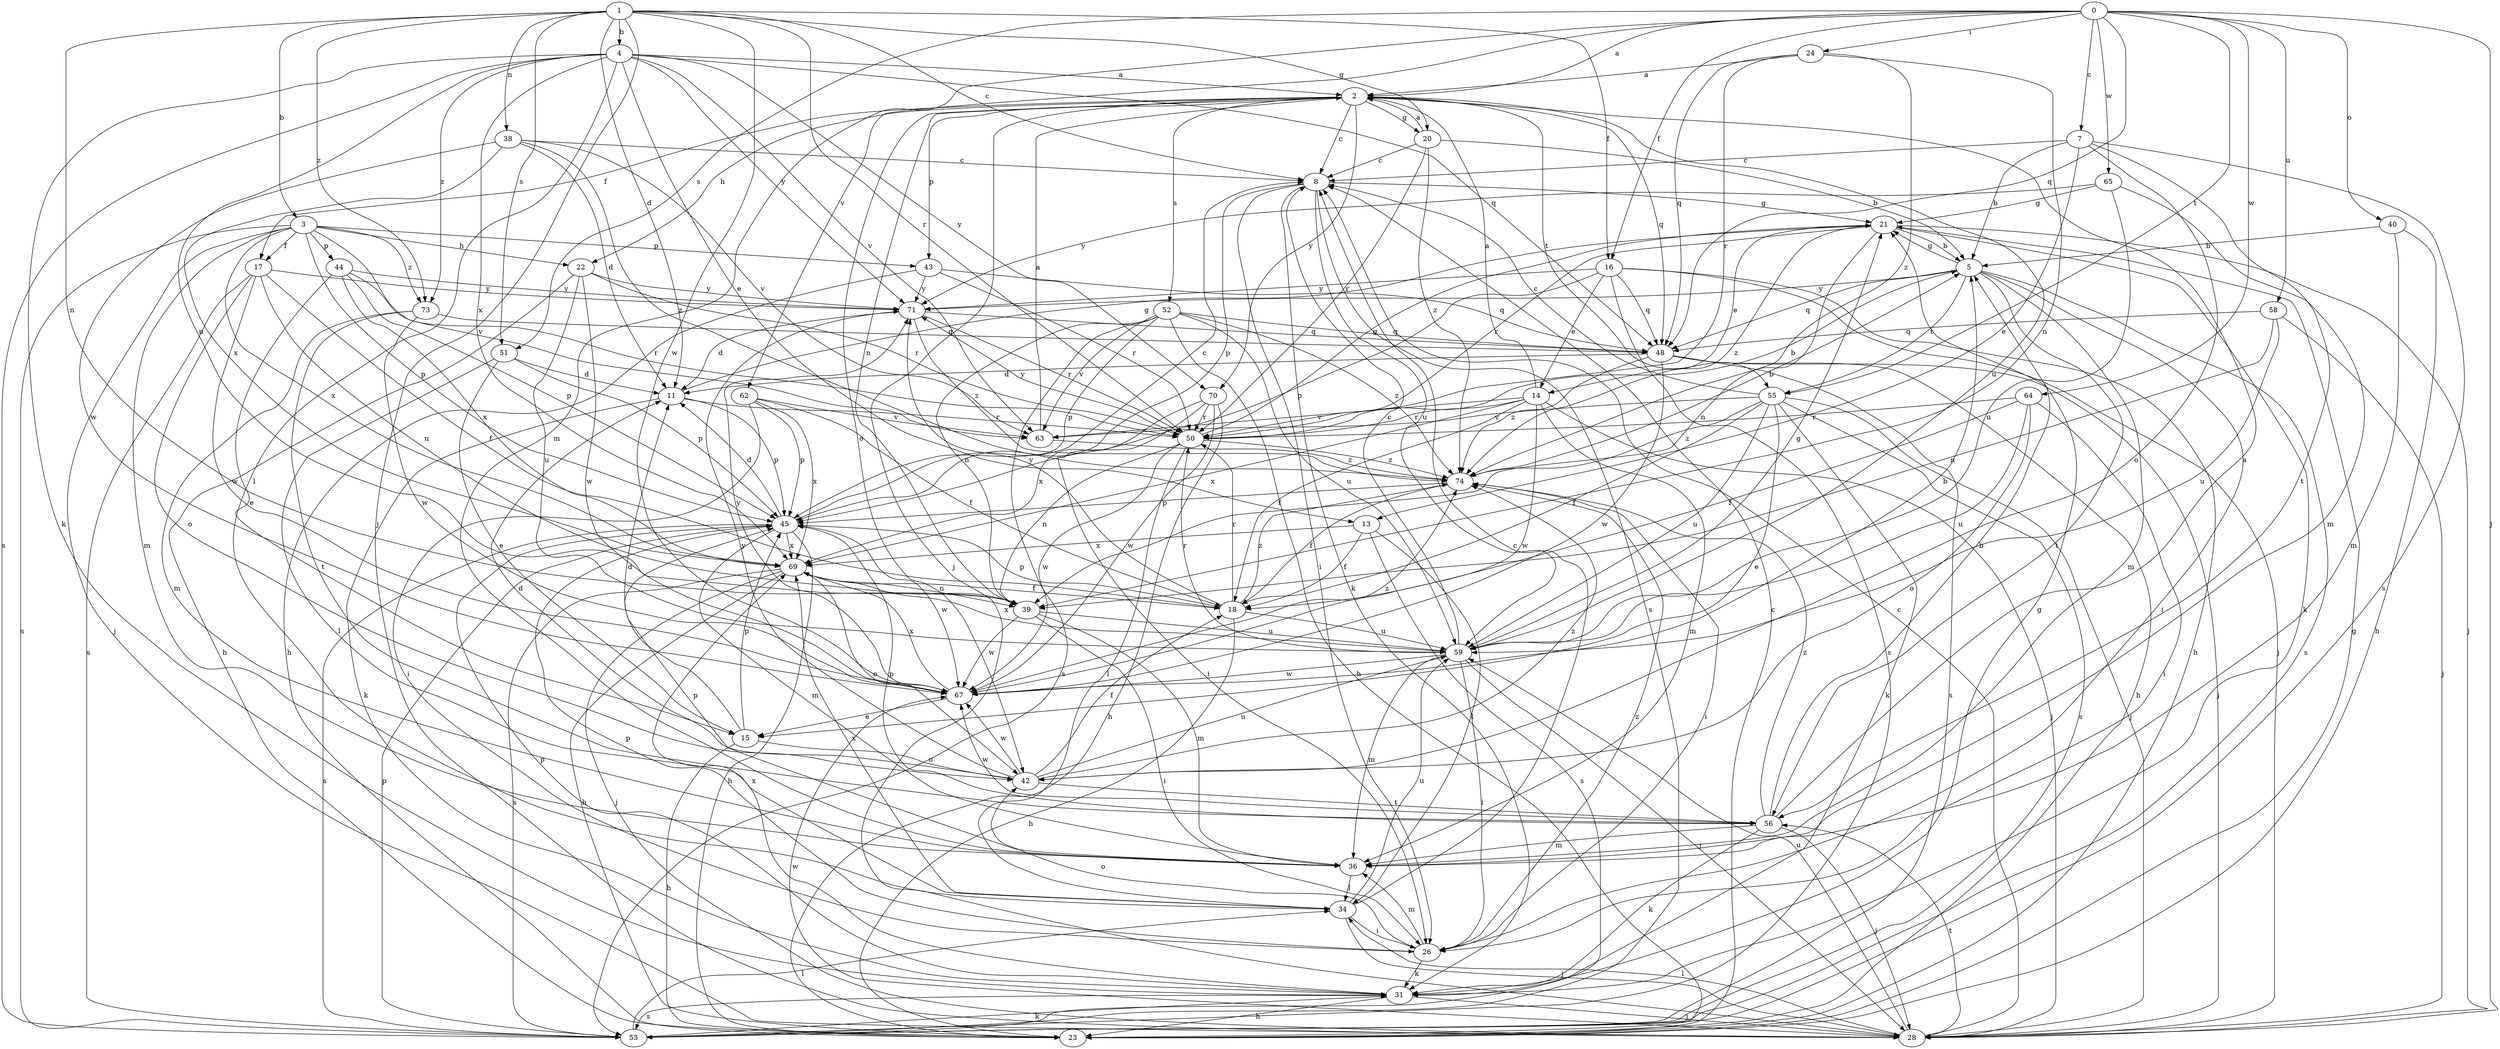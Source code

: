strict digraph  {
0;
1;
2;
3;
4;
5;
7;
8;
11;
13;
14;
15;
16;
17;
18;
20;
21;
22;
23;
24;
26;
28;
31;
34;
36;
38;
39;
40;
42;
43;
44;
45;
48;
50;
51;
52;
53;
55;
56;
58;
59;
62;
63;
64;
65;
67;
69;
70;
71;
73;
74;
0 -> 2  [label=a];
0 -> 7  [label=c];
0 -> 16  [label=f];
0 -> 24  [label=i];
0 -> 28  [label=j];
0 -> 36  [label=m];
0 -> 40  [label=o];
0 -> 48  [label=q];
0 -> 51  [label=s];
0 -> 55  [label=t];
0 -> 58  [label=u];
0 -> 62  [label=v];
0 -> 64  [label=w];
0 -> 65  [label=w];
1 -> 3  [label=b];
1 -> 4  [label=b];
1 -> 8  [label=c];
1 -> 11  [label=d];
1 -> 16  [label=f];
1 -> 20  [label=g];
1 -> 28  [label=j];
1 -> 38  [label=n];
1 -> 39  [label=n];
1 -> 50  [label=r];
1 -> 51  [label=s];
1 -> 67  [label=w];
1 -> 73  [label=z];
2 -> 8  [label=c];
2 -> 17  [label=f];
2 -> 20  [label=g];
2 -> 22  [label=h];
2 -> 28  [label=j];
2 -> 39  [label=n];
2 -> 42  [label=o];
2 -> 43  [label=p];
2 -> 48  [label=q];
2 -> 52  [label=s];
2 -> 55  [label=t];
2 -> 59  [label=u];
2 -> 70  [label=y];
3 -> 17  [label=f];
3 -> 22  [label=h];
3 -> 28  [label=j];
3 -> 36  [label=m];
3 -> 43  [label=p];
3 -> 44  [label=p];
3 -> 45  [label=p];
3 -> 53  [label=s];
3 -> 63  [label=v];
3 -> 69  [label=x];
3 -> 73  [label=z];
4 -> 2  [label=a];
4 -> 13  [label=e];
4 -> 31  [label=k];
4 -> 34  [label=l];
4 -> 39  [label=n];
4 -> 48  [label=q];
4 -> 53  [label=s];
4 -> 63  [label=v];
4 -> 69  [label=x];
4 -> 70  [label=y];
4 -> 71  [label=y];
4 -> 73  [label=z];
5 -> 21  [label=g];
5 -> 26  [label=i];
5 -> 36  [label=m];
5 -> 48  [label=q];
5 -> 53  [label=s];
5 -> 55  [label=t];
5 -> 56  [label=t];
5 -> 71  [label=y];
7 -> 5  [label=b];
7 -> 8  [label=c];
7 -> 13  [label=e];
7 -> 42  [label=o];
7 -> 53  [label=s];
7 -> 56  [label=t];
8 -> 21  [label=g];
8 -> 26  [label=i];
8 -> 31  [label=k];
8 -> 45  [label=p];
8 -> 53  [label=s];
8 -> 59  [label=u];
11 -> 21  [label=g];
11 -> 31  [label=k];
11 -> 45  [label=p];
11 -> 50  [label=r];
13 -> 18  [label=f];
13 -> 34  [label=l];
13 -> 53  [label=s];
13 -> 69  [label=x];
14 -> 2  [label=a];
14 -> 18  [label=f];
14 -> 28  [label=j];
14 -> 36  [label=m];
14 -> 50  [label=r];
14 -> 63  [label=v];
14 -> 67  [label=w];
14 -> 69  [label=x];
15 -> 11  [label=d];
15 -> 23  [label=h];
15 -> 42  [label=o];
15 -> 45  [label=p];
16 -> 14  [label=e];
16 -> 23  [label=h];
16 -> 28  [label=j];
16 -> 45  [label=p];
16 -> 48  [label=q];
16 -> 53  [label=s];
16 -> 71  [label=y];
17 -> 18  [label=f];
17 -> 39  [label=n];
17 -> 42  [label=o];
17 -> 53  [label=s];
17 -> 67  [label=w];
17 -> 71  [label=y];
18 -> 23  [label=h];
18 -> 45  [label=p];
18 -> 50  [label=r];
18 -> 59  [label=u];
18 -> 71  [label=y];
18 -> 74  [label=z];
20 -> 2  [label=a];
20 -> 5  [label=b];
20 -> 8  [label=c];
20 -> 50  [label=r];
20 -> 74  [label=z];
21 -> 5  [label=b];
21 -> 14  [label=e];
21 -> 28  [label=j];
21 -> 31  [label=k];
21 -> 39  [label=n];
21 -> 50  [label=r];
21 -> 74  [label=z];
22 -> 23  [label=h];
22 -> 50  [label=r];
22 -> 59  [label=u];
22 -> 67  [label=w];
22 -> 71  [label=y];
23 -> 8  [label=c];
23 -> 21  [label=g];
24 -> 2  [label=a];
24 -> 39  [label=n];
24 -> 48  [label=q];
24 -> 50  [label=r];
24 -> 74  [label=z];
26 -> 31  [label=k];
26 -> 36  [label=m];
26 -> 42  [label=o];
26 -> 45  [label=p];
26 -> 74  [label=z];
28 -> 8  [label=c];
28 -> 34  [label=l];
28 -> 56  [label=t];
28 -> 59  [label=u];
28 -> 67  [label=w];
31 -> 21  [label=g];
31 -> 23  [label=h];
31 -> 28  [label=j];
31 -> 45  [label=p];
31 -> 53  [label=s];
31 -> 69  [label=x];
34 -> 8  [label=c];
34 -> 26  [label=i];
34 -> 28  [label=j];
34 -> 59  [label=u];
34 -> 69  [label=x];
36 -> 34  [label=l];
36 -> 45  [label=p];
38 -> 8  [label=c];
38 -> 11  [label=d];
38 -> 63  [label=v];
38 -> 67  [label=w];
38 -> 69  [label=x];
38 -> 74  [label=z];
39 -> 26  [label=i];
39 -> 36  [label=m];
39 -> 59  [label=u];
39 -> 67  [label=w];
40 -> 5  [label=b];
40 -> 23  [label=h];
40 -> 36  [label=m];
42 -> 11  [label=d];
42 -> 18  [label=f];
42 -> 56  [label=t];
42 -> 59  [label=u];
42 -> 67  [label=w];
42 -> 71  [label=y];
42 -> 74  [label=z];
43 -> 23  [label=h];
43 -> 48  [label=q];
43 -> 50  [label=r];
43 -> 71  [label=y];
44 -> 15  [label=e];
44 -> 45  [label=p];
44 -> 50  [label=r];
44 -> 69  [label=x];
44 -> 71  [label=y];
45 -> 8  [label=c];
45 -> 11  [label=d];
45 -> 23  [label=h];
45 -> 36  [label=m];
45 -> 53  [label=s];
45 -> 67  [label=w];
45 -> 69  [label=x];
48 -> 11  [label=d];
48 -> 23  [label=h];
48 -> 28  [label=j];
48 -> 53  [label=s];
48 -> 67  [label=w];
48 -> 74  [label=z];
50 -> 5  [label=b];
50 -> 21  [label=g];
50 -> 34  [label=l];
50 -> 39  [label=n];
50 -> 67  [label=w];
50 -> 71  [label=y];
50 -> 74  [label=z];
51 -> 11  [label=d];
51 -> 15  [label=e];
51 -> 34  [label=l];
51 -> 45  [label=p];
52 -> 23  [label=h];
52 -> 39  [label=n];
52 -> 45  [label=p];
52 -> 48  [label=q];
52 -> 53  [label=s];
52 -> 59  [label=u];
52 -> 63  [label=v];
52 -> 74  [label=z];
53 -> 31  [label=k];
53 -> 34  [label=l];
53 -> 45  [label=p];
55 -> 8  [label=c];
55 -> 15  [label=e];
55 -> 18  [label=f];
55 -> 28  [label=j];
55 -> 31  [label=k];
55 -> 53  [label=s];
55 -> 59  [label=u];
55 -> 63  [label=v];
55 -> 74  [label=z];
56 -> 2  [label=a];
56 -> 5  [label=b];
56 -> 28  [label=j];
56 -> 31  [label=k];
56 -> 36  [label=m];
56 -> 45  [label=p];
56 -> 67  [label=w];
56 -> 74  [label=z];
58 -> 28  [label=j];
58 -> 39  [label=n];
58 -> 48  [label=q];
58 -> 59  [label=u];
59 -> 8  [label=c];
59 -> 21  [label=g];
59 -> 26  [label=i];
59 -> 28  [label=j];
59 -> 36  [label=m];
59 -> 50  [label=r];
59 -> 67  [label=w];
59 -> 69  [label=x];
62 -> 18  [label=f];
62 -> 26  [label=i];
62 -> 45  [label=p];
62 -> 63  [label=v];
62 -> 69  [label=x];
63 -> 2  [label=a];
63 -> 74  [label=z];
64 -> 18  [label=f];
64 -> 26  [label=i];
64 -> 42  [label=o];
64 -> 50  [label=r];
64 -> 59  [label=u];
65 -> 21  [label=g];
65 -> 36  [label=m];
65 -> 59  [label=u];
65 -> 71  [label=y];
67 -> 5  [label=b];
67 -> 15  [label=e];
67 -> 69  [label=x];
67 -> 71  [label=y];
67 -> 74  [label=z];
69 -> 18  [label=f];
69 -> 23  [label=h];
69 -> 28  [label=j];
69 -> 39  [label=n];
69 -> 42  [label=o];
69 -> 53  [label=s];
70 -> 23  [label=h];
70 -> 26  [label=i];
70 -> 50  [label=r];
70 -> 67  [label=w];
70 -> 69  [label=x];
71 -> 11  [label=d];
71 -> 48  [label=q];
71 -> 50  [label=r];
71 -> 74  [label=z];
73 -> 36  [label=m];
73 -> 48  [label=q];
73 -> 56  [label=t];
73 -> 67  [label=w];
74 -> 5  [label=b];
74 -> 18  [label=f];
74 -> 26  [label=i];
74 -> 45  [label=p];
}
